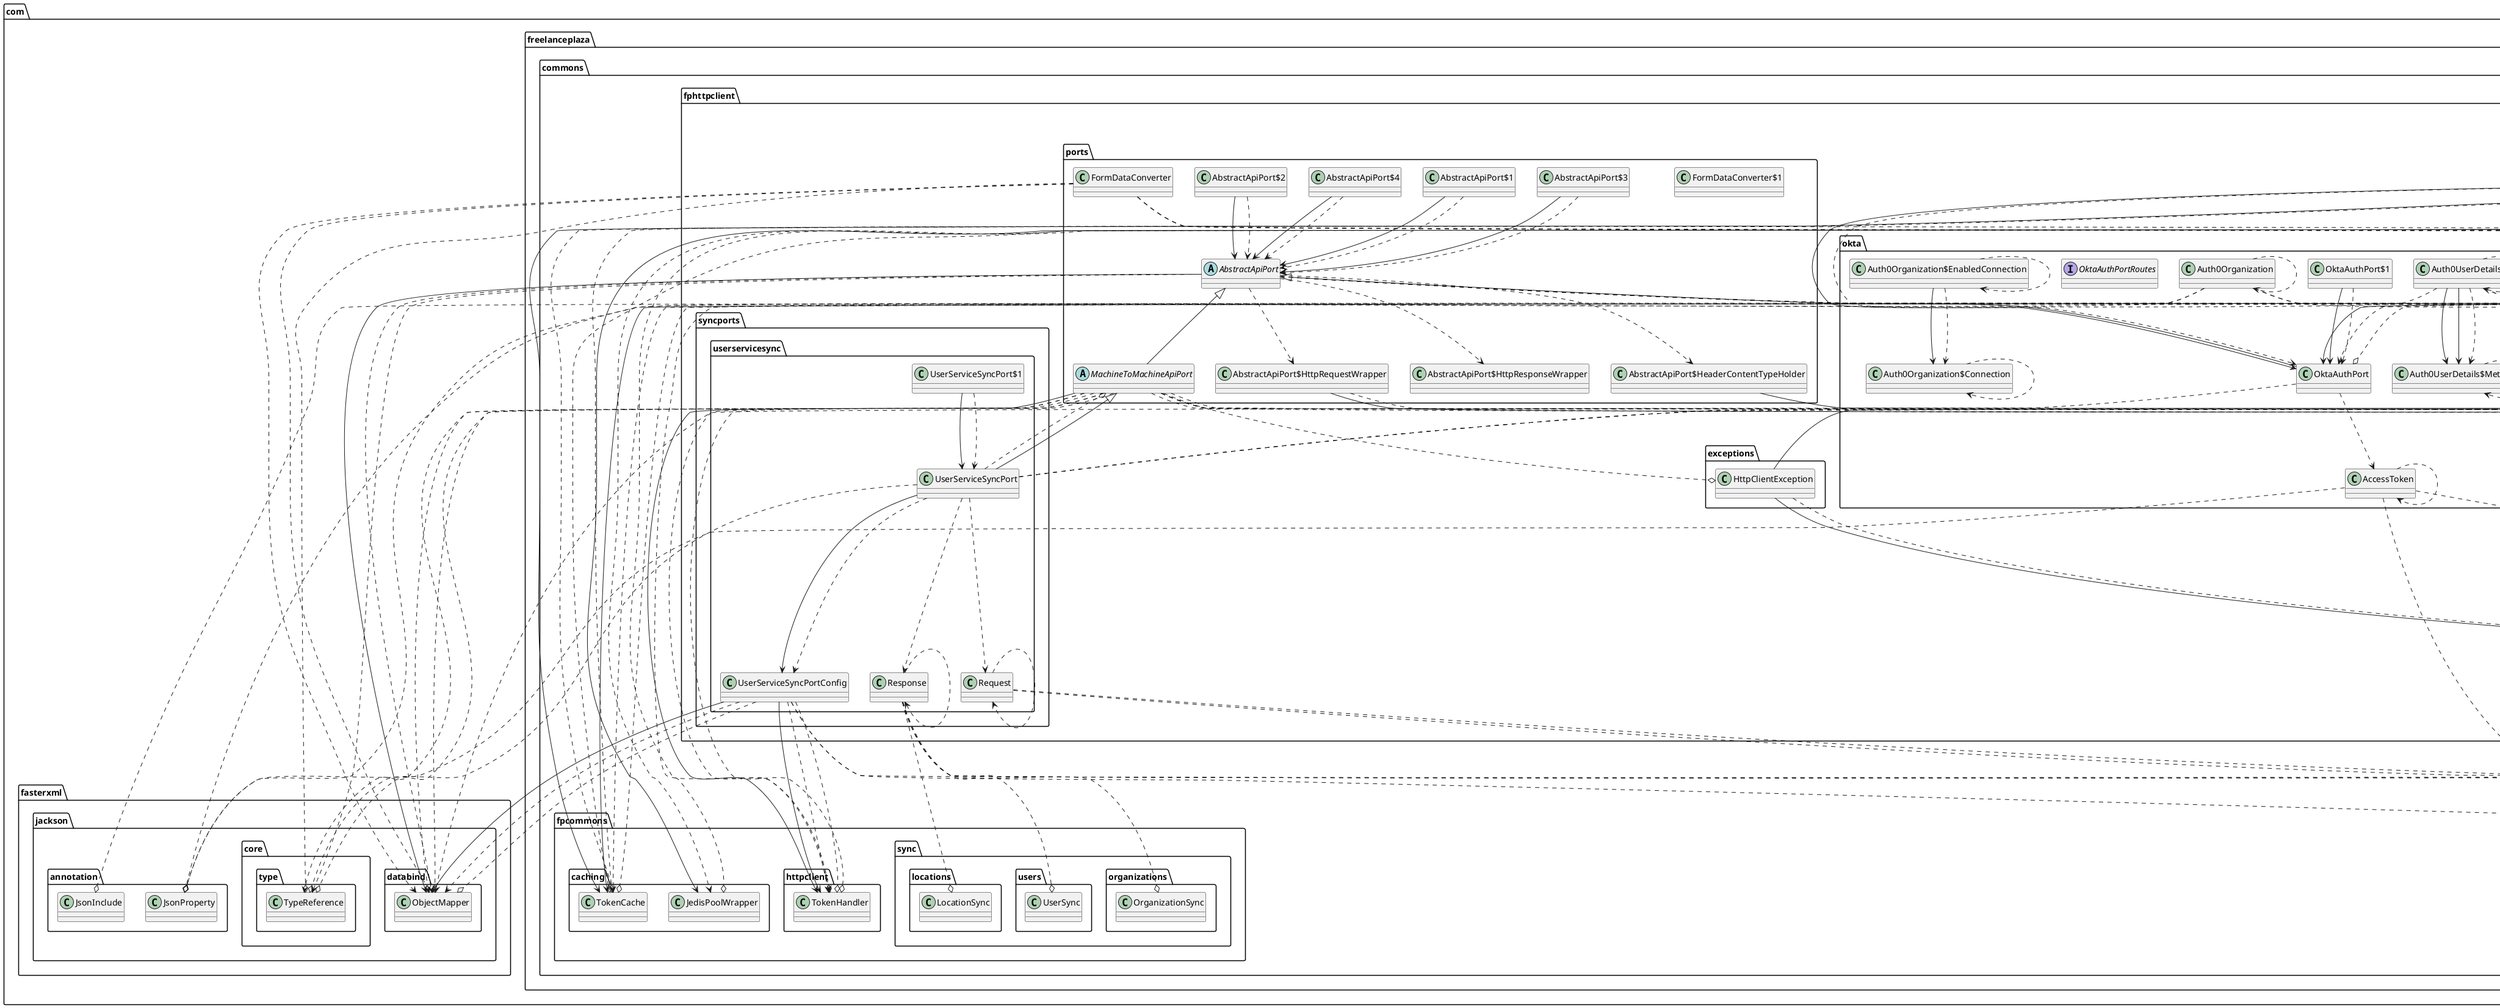 @startuml
'https://plantuml.com/class-diagram

' GENERATE CLASS DIAGRAM ===========
' Generator       : it.brunasti.java.diagrammer.ClassDiagrammer
' Path            : [/Users/paolo/Work/Tadaah/fp-backend-commons/fp-http-client/build/classes/java/main]
' Java Files Path : [/Users/paolo/Work/Tadaah/fp-backend-commons/fp-http-client/src/main/java/]
' Configuration   : [/Users/paolo/IdeaProjects/mine/java-diagrammer/temp/tadaah/config.json]
' Generated at    : Thu Jan 16 13:38:45 CET 2025



' CLASSES =======
class com.freelanceplaza.commons.fphttpclient.tokenhandlers.cache.MapTokenCache
class com.freelanceplaza.commons.fphttpclient.okta.Auth0Organization
class com.freelanceplaza.commons.fphttpclient.ports.AbstractApiPort$HeaderContentTypeHolder
class com.freelanceplaza.commons.fphttpclient.authproxy.requests.CreateOrganizationUserRequest
class com.freelanceplaza.commons.fphttpclient.authproxy.requests.AddMembersToOrganizationRequest
class com.freelanceplaza.commons.fphttpclient.authproxy.requests.AddRolesToOrganizationMemberRequest
class com.freelanceplaza.commons.fphttpclient.authproxy.requests.AssignIdRequest
class com.freelanceplaza.commons.fphttpclient.syncports.userservicesync.UserServiceSyncPortConfig
class com.freelanceplaza.commons.fphttpclient.ports.FormDataConverter$1
class com.freelanceplaza.commons.fphttpclient.ports.AbstractApiPort$2
class com.freelanceplaza.commons.fphttpclient.ports.AbstractApiPort$3
class com.freelanceplaza.commons.fphttpclient.tokenhandlers.ClientCredentialsTokenHandler$ClientCredentialsTokenHandlerBuilder
class com.freelanceplaza.commons.fphttpclient.ports.AbstractApiPort$4
class com.freelanceplaza.commons.fphttpclient.okta.Auth0UserDetails$Metadata
class com.freelanceplaza.commons.fphttpclient.tokenhandlers.ClientCredentialsTokenHandler
class com.freelanceplaza.commons.fphttpclient.ports.AbstractApiPort$1
class com.freelanceplaza.commons.fphttpclient.tokenhandlers.cache.RedisTokenCache
class com.freelanceplaza.commons.fphttpclient.syncports.userservicesync.UserServiceSyncPort$1
class com.freelanceplaza.commons.fphttpclient.okta.Auth0UserDetails$Identity
class com.freelanceplaza.commons.fphttpclient.syncports.userservicesync.Request
class com.freelanceplaza.commons.fphttpclient.okta.OktaAuthPort$1
class com.freelanceplaza.commons.fphttpclient.okta.Auth0UserDetails
class com.freelanceplaza.commons.fphttpclient.okta.OktaAuthPort
abstract com.freelanceplaza.commons.fphttpclient.ports.AbstractApiPort
abstract com.freelanceplaza.commons.fphttpclient.ports.MachineToMachineApiPort
class com.freelanceplaza.commons.fphttpclient.okta.Auth0Organization$EnabledConnection
interface com.freelanceplaza.commons.fphttpclient.okta.OktaAuthPortRoutes
class com.freelanceplaza.commons.fphttpclient.authproxy.requests.CreateOrganizationRequest
class com.freelanceplaza.commons.fphttpclient.okta.Auth0Role
class com.freelanceplaza.commons.fphttpclient.okta.Auth0Organization$Connection
class com.freelanceplaza.commons.fphttpclient.tokenhandlers.cache.MapTokenCache$CacheObject
class com.freelanceplaza.commons.fphttpclient.ports.FormDataConverter
class com.freelanceplaza.commons.fphttpclient.ports.AbstractApiPort$HttpResponseWrapper
class com.freelanceplaza.commons.fphttpclient.syncports.userservicesync.Response
class com.freelanceplaza.commons.fphttpclient.syncports.userservicesync.UserServiceSyncPort
class com.freelanceplaza.commons.fphttpclient.ports.AbstractApiPort$HttpRequestWrapper
class com.freelanceplaza.commons.fphttpclient.okta.AccessToken
class com.freelanceplaza.commons.fphttpclient.exceptions.HttpClientException

' INHERITANCES =======
java.lang.Record <|-- com.freelanceplaza.commons.fphttpclient.ports.AbstractApiPort$HeaderContentTypeHolder
com.freelanceplaza.commons.fphttpclient.ports.AbstractApiPort <|-- com.freelanceplaza.commons.fphttpclient.okta.OktaAuthPort
com.freelanceplaza.commons.fphttpclient.ports.AbstractApiPort <|-- com.freelanceplaza.commons.fphttpclient.ports.MachineToMachineApiPort
java.lang.Record <|-- com.freelanceplaza.commons.fphttpclient.tokenhandlers.cache.MapTokenCache$CacheObject
com.freelanceplaza.commons.fphttpclient.ports.MachineToMachineApiPort <|-- com.freelanceplaza.commons.fphttpclient.syncports.userservicesync.UserServiceSyncPort
java.lang.RuntimeException <|-- com.freelanceplaza.commons.fphttpclient.exceptions.HttpClientException

' IMPLEMENT INTERFACE =======

' FIELDS =======
com.freelanceplaza.commons.fphttpclient.syncports.userservicesync.UserServiceSyncPortConfig --> com.fasterxml.jackson.databind.ObjectMapper
com.freelanceplaza.commons.fphttpclient.syncports.userservicesync.UserServiceSyncPortConfig --> com.freelanceplaza.commons.fpcommons.httpclient.TokenHandler
com.freelanceplaza.commons.fphttpclient.ports.AbstractApiPort$2 --> com.freelanceplaza.commons.fphttpclient.ports.AbstractApiPort
com.freelanceplaza.commons.fphttpclient.ports.AbstractApiPort$3 --> com.freelanceplaza.commons.fphttpclient.ports.AbstractApiPort
com.freelanceplaza.commons.fphttpclient.tokenhandlers.ClientCredentialsTokenHandler$ClientCredentialsTokenHandlerBuilder --> com.freelanceplaza.commons.fphttpclient.okta.OktaAuthPort
com.freelanceplaza.commons.fphttpclient.tokenhandlers.ClientCredentialsTokenHandler$ClientCredentialsTokenHandlerBuilder --> com.freelanceplaza.commons.fpcommons.caching.TokenCache
com.freelanceplaza.commons.fphttpclient.ports.AbstractApiPort$4 --> com.freelanceplaza.commons.fphttpclient.ports.AbstractApiPort
com.freelanceplaza.commons.fphttpclient.tokenhandlers.ClientCredentialsTokenHandler --> com.freelanceplaza.commons.fphttpclient.okta.OktaAuthPort
com.freelanceplaza.commons.fphttpclient.tokenhandlers.ClientCredentialsTokenHandler --> com.freelanceplaza.commons.fpcommons.caching.TokenCache
com.freelanceplaza.commons.fphttpclient.ports.AbstractApiPort$1 --> com.freelanceplaza.commons.fphttpclient.ports.AbstractApiPort
com.freelanceplaza.commons.fphttpclient.tokenhandlers.cache.RedisTokenCache --> com.freelanceplaza.commons.fpcommons.caching.JedisPoolWrapper
com.freelanceplaza.commons.fphttpclient.syncports.userservicesync.UserServiceSyncPort$1 --> com.freelanceplaza.commons.fphttpclient.syncports.userservicesync.UserServiceSyncPort
com.freelanceplaza.commons.fphttpclient.okta.OktaAuthPort$1 --> com.freelanceplaza.commons.fphttpclient.okta.OktaAuthPort
com.freelanceplaza.commons.fphttpclient.okta.Auth0UserDetails --> com.freelanceplaza.commons.fphttpclient.okta.Auth0UserDetails$Metadata
com.freelanceplaza.commons.fphttpclient.okta.Auth0UserDetails --> com.freelanceplaza.commons.fphttpclient.okta.Auth0UserDetails$Metadata
com.freelanceplaza.commons.fphttpclient.ports.AbstractApiPort --> com.fasterxml.jackson.databind.ObjectMapper
com.freelanceplaza.commons.fphttpclient.ports.MachineToMachineApiPort --> com.freelanceplaza.commons.fpcommons.httpclient.TokenHandler
com.freelanceplaza.commons.fphttpclient.okta.Auth0Organization$EnabledConnection --> com.freelanceplaza.commons.fphttpclient.okta.Auth0Organization$Connection
com.freelanceplaza.commons.fphttpclient.tokenhandlers.cache.MapTokenCache$CacheObject --> java.time.LocalDateTime
com.freelanceplaza.commons.fphttpclient.syncports.userservicesync.UserServiceSyncPort --> com.freelanceplaza.commons.fphttpclient.syncports.userservicesync.UserServiceSyncPortConfig
com.freelanceplaza.commons.fphttpclient.ports.AbstractApiPort$HttpRequestWrapper --> org.apache.http.client.methods.HttpRequestBase
com.freelanceplaza.commons.fphttpclient.exceptions.HttpClientException --> org.springframework.http.HttpStatus

' USES =======
com.freelanceplaza.commons.fphttpclient.tokenhandlers.cache.MapTokenCache ..> java.time.Duration
com.freelanceplaza.commons.fphttpclient.okta.Auth0Organization ..> com.freelanceplaza.commons.fphttpclient.okta.Auth0Organization
com.freelanceplaza.commons.fphttpclient.authproxy.requests.CreateOrganizationUserRequest ..> com.freelanceplaza.commons.fphttpclient.authproxy.requests.CreateOrganizationUserRequest
com.freelanceplaza.commons.fphttpclient.authproxy.requests.AddMembersToOrganizationRequest ..> com.freelanceplaza.commons.fphttpclient.authproxy.requests.AddMembersToOrganizationRequest
com.freelanceplaza.commons.fphttpclient.authproxy.requests.AddRolesToOrganizationMemberRequest ..> com.freelanceplaza.commons.fphttpclient.authproxy.requests.AddRolesToOrganizationMemberRequest
com.freelanceplaza.commons.fphttpclient.authproxy.requests.AssignIdRequest ..> com.freelanceplaza.commons.fphttpclient.authproxy.requests.AssignIdRequest
com.freelanceplaza.commons.fphttpclient.syncports.userservicesync.UserServiceSyncPortConfig ..> com.fasterxml.jackson.databind.ObjectMapper
com.freelanceplaza.commons.fphttpclient.syncports.userservicesync.UserServiceSyncPortConfig ..> com.freelanceplaza.commons.fpcommons.httpclient.TokenHandler
com.freelanceplaza.commons.fphttpclient.ports.AbstractApiPort$2 ..> com.freelanceplaza.commons.fphttpclient.ports.AbstractApiPort
com.freelanceplaza.commons.fphttpclient.ports.AbstractApiPort$3 ..> com.freelanceplaza.commons.fphttpclient.ports.AbstractApiPort
com.freelanceplaza.commons.fphttpclient.tokenhandlers.ClientCredentialsTokenHandler$ClientCredentialsTokenHandlerBuilder ..> com.freelanceplaza.commons.fphttpclient.tokenhandlers.ClientCredentialsTokenHandler$ClientCredentialsTokenHandlerBuilder
com.freelanceplaza.commons.fphttpclient.tokenhandlers.ClientCredentialsTokenHandler$ClientCredentialsTokenHandlerBuilder ..> com.freelanceplaza.commons.fphttpclient.okta.OktaAuthPort
com.freelanceplaza.commons.fphttpclient.tokenhandlers.ClientCredentialsTokenHandler$ClientCredentialsTokenHandlerBuilder ..> com.freelanceplaza.commons.fpcommons.caching.TokenCache
com.freelanceplaza.commons.fphttpclient.tokenhandlers.ClientCredentialsTokenHandler$ClientCredentialsTokenHandlerBuilder ..> com.freelanceplaza.commons.fphttpclient.tokenhandlers.ClientCredentialsTokenHandler
com.freelanceplaza.commons.fphttpclient.ports.AbstractApiPort$4 ..> com.freelanceplaza.commons.fphttpclient.ports.AbstractApiPort
com.freelanceplaza.commons.fphttpclient.okta.Auth0UserDetails$Metadata ..> com.freelanceplaza.commons.fphttpclient.okta.Auth0UserDetails$Metadata
com.freelanceplaza.commons.fphttpclient.tokenhandlers.ClientCredentialsTokenHandler ..> com.freelanceplaza.commons.fphttpclient.tokenhandlers.ClientCredentialsTokenHandler$ClientCredentialsTokenHandlerBuilder
com.freelanceplaza.commons.fphttpclient.tokenhandlers.ClientCredentialsTokenHandler ..> com.freelanceplaza.commons.fphttpclient.okta.OktaAuthPort
com.freelanceplaza.commons.fphttpclient.tokenhandlers.ClientCredentialsTokenHandler ..> com.freelanceplaza.commons.fpcommons.caching.TokenCache
com.freelanceplaza.commons.fphttpclient.ports.AbstractApiPort$1 ..> com.freelanceplaza.commons.fphttpclient.ports.AbstractApiPort
com.freelanceplaza.commons.fphttpclient.tokenhandlers.cache.RedisTokenCache ..> java.time.Duration
com.freelanceplaza.commons.fphttpclient.tokenhandlers.cache.RedisTokenCache ..> com.freelanceplaza.commons.fpcommons.caching.JedisPoolWrapper
com.freelanceplaza.commons.fphttpclient.syncports.userservicesync.UserServiceSyncPort$1 ..> com.freelanceplaza.commons.fphttpclient.syncports.userservicesync.UserServiceSyncPort
com.freelanceplaza.commons.fphttpclient.okta.Auth0UserDetails$Identity ..> com.freelanceplaza.commons.fphttpclient.okta.Auth0UserDetails$Identity
com.freelanceplaza.commons.fphttpclient.syncports.userservicesync.Request ..> com.freelanceplaza.commons.fphttpclient.syncports.userservicesync.Request
com.freelanceplaza.commons.fphttpclient.okta.OktaAuthPort$1 ..> com.freelanceplaza.commons.fphttpclient.okta.OktaAuthPort
com.freelanceplaza.commons.fphttpclient.okta.Auth0UserDetails ..> com.freelanceplaza.commons.fphttpclient.okta.Auth0UserDetails$Metadata
com.freelanceplaza.commons.fphttpclient.okta.Auth0UserDetails ..> com.freelanceplaza.commons.fphttpclient.okta.Auth0UserDetails
com.freelanceplaza.commons.fphttpclient.okta.OktaAuthPort ..> com.fasterxml.jackson.databind.ObjectMapper
com.freelanceplaza.commons.fphttpclient.okta.OktaAuthPort ..> com.freelanceplaza.commons.fphttpclient.okta.AccessToken
com.freelanceplaza.commons.fphttpclient.ports.AbstractApiPort ..> com.fasterxml.jackson.databind.ObjectMapper
com.freelanceplaza.commons.fphttpclient.ports.AbstractApiPort ..> java.net.URI
com.freelanceplaza.commons.fphttpclient.ports.AbstractApiPort ..> com.fasterxml.jackson.core.type.TypeReference
com.freelanceplaza.commons.fphttpclient.ports.AbstractApiPort ..> org.apache.http.HttpEntity
com.freelanceplaza.commons.fphttpclient.ports.AbstractApiPort ..> org.apache.http.client.methods.HttpRequestBase
com.freelanceplaza.commons.fphttpclient.ports.AbstractApiPort ..> org.apache.http.impl.client.CloseableHttpClient
com.freelanceplaza.commons.fphttpclient.ports.AbstractApiPort ..> com.freelanceplaza.commons.fphttpclient.ports.AbstractApiPort$HeaderContentTypeHolder
com.freelanceplaza.commons.fphttpclient.ports.AbstractApiPort ..> com.freelanceplaza.commons.fphttpclient.ports.AbstractApiPort$HttpRequestWrapper
com.freelanceplaza.commons.fphttpclient.ports.AbstractApiPort ..> com.freelanceplaza.commons.fphttpclient.ports.AbstractApiPort$HttpResponseWrapper
com.freelanceplaza.commons.fphttpclient.ports.MachineToMachineApiPort ..> com.fasterxml.jackson.databind.ObjectMapper
com.freelanceplaza.commons.fphttpclient.ports.MachineToMachineApiPort ..> com.freelanceplaza.commons.fpcommons.httpclient.TokenHandler
com.freelanceplaza.commons.fphttpclient.ports.MachineToMachineApiPort ..> org.apache.http.client.methods.HttpRequestBase
com.freelanceplaza.commons.fphttpclient.ports.MachineToMachineApiPort ..> com.fasterxml.jackson.core.type.TypeReference
com.freelanceplaza.commons.fphttpclient.okta.Auth0Organization$EnabledConnection ..> com.freelanceplaza.commons.fphttpclient.okta.Auth0Organization$Connection
com.freelanceplaza.commons.fphttpclient.okta.Auth0Organization$EnabledConnection ..> com.freelanceplaza.commons.fphttpclient.okta.Auth0Organization$EnabledConnection
com.freelanceplaza.commons.fphttpclient.authproxy.requests.CreateOrganizationRequest ..> com.freelanceplaza.commons.fphttpclient.authproxy.requests.CreateOrganizationRequest
com.freelanceplaza.commons.fphttpclient.okta.Auth0Role ..> com.freelanceplaza.commons.fphttpclient.okta.Auth0Role
com.freelanceplaza.commons.fphttpclient.okta.Auth0Organization$Connection ..> com.freelanceplaza.commons.fphttpclient.okta.Auth0Organization$Connection
com.freelanceplaza.commons.fphttpclient.tokenhandlers.cache.MapTokenCache$CacheObject ..> java.time.LocalDateTime
com.freelanceplaza.commons.fphttpclient.ports.FormDataConverter ..> com.fasterxml.jackson.databind.ObjectMapper
com.freelanceplaza.commons.fphttpclient.syncports.userservicesync.Response ..> com.freelanceplaza.commons.fphttpclient.syncports.userservicesync.Response
com.freelanceplaza.commons.fphttpclient.syncports.userservicesync.UserServiceSyncPort ..> com.freelanceplaza.commons.fphttpclient.syncports.userservicesync.UserServiceSyncPortConfig
com.freelanceplaza.commons.fphttpclient.syncports.userservicesync.UserServiceSyncPort ..> com.freelanceplaza.commons.fphttpclient.syncports.userservicesync.Response
com.freelanceplaza.commons.fphttpclient.syncports.userservicesync.UserServiceSyncPort ..> com.freelanceplaza.commons.fphttpclient.syncports.userservicesync.Request
com.freelanceplaza.commons.fphttpclient.ports.AbstractApiPort$HttpRequestWrapper ..> org.apache.http.client.methods.HttpRequestBase
com.freelanceplaza.commons.fphttpclient.okta.AccessToken ..> com.freelanceplaza.commons.fphttpclient.okta.AccessToken
com.freelanceplaza.commons.fphttpclient.exceptions.HttpClientException ..> org.springframework.http.HttpStatus

' IMPORTS =======
' Java Files Path : /Users/paolo/Work/Tadaah/fp-backend-commons/fp-http-client/src/main/java/
' com.freelanceplaza.commons.fphttpclient.tokenhandlers.cache.MapTokenCache
com.freelanceplaza.commons.fphttpclient.tokenhandlers.cache.MapTokenCache ..o com.freelanceplaza.commons.fpcommons.caching.TokenCache
com.freelanceplaza.commons.fphttpclient.tokenhandlers.cache.MapTokenCache ..o java.time.Duration
com.freelanceplaza.commons.fphttpclient.tokenhandlers.cache.MapTokenCache ..o lombok.RequiredArgsConstructor
com.freelanceplaza.commons.fphttpclient.tokenhandlers.cache.MapTokenCache ..o java.time.LocalDateTime

' com.freelanceplaza.commons.fphttpclient.okta.Auth0Organization
com.freelanceplaza.commons.fphttpclient.okta.Auth0Organization ..o com.fasterxml.jackson.annotation.JsonProperty
com.freelanceplaza.commons.fphttpclient.okta.Auth0Organization ..o lombok.Setter
com.freelanceplaza.commons.fphttpclient.okta.Auth0Organization ..o lombok.Getter
com.freelanceplaza.commons.fphttpclient.okta.Auth0Organization ..o com.fasterxml.jackson.annotation.JsonInclude

' com.freelanceplaza.commons.fphttpclient.ports.AbstractApiPort$HeaderContentTypeHolder

' com.freelanceplaza.commons.fphttpclient.authproxy.requests.CreateOrganizationUserRequest
com.freelanceplaza.commons.fphttpclient.authproxy.requests.CreateOrganizationUserRequest ..o lombok.Setter
com.freelanceplaza.commons.fphttpclient.authproxy.requests.CreateOrganizationUserRequest ..o lombok.Getter

' com.freelanceplaza.commons.fphttpclient.authproxy.requests.AddMembersToOrganizationRequest
com.freelanceplaza.commons.fphttpclient.authproxy.requests.AddMembersToOrganizationRequest ..o lombok.Setter
com.freelanceplaza.commons.fphttpclient.authproxy.requests.AddMembersToOrganizationRequest ..o lombok.Getter

' com.freelanceplaza.commons.fphttpclient.authproxy.requests.AddRolesToOrganizationMemberRequest
com.freelanceplaza.commons.fphttpclient.authproxy.requests.AddRolesToOrganizationMemberRequest ..o lombok.Setter
com.freelanceplaza.commons.fphttpclient.authproxy.requests.AddRolesToOrganizationMemberRequest ..o lombok.Getter

' com.freelanceplaza.commons.fphttpclient.authproxy.requests.AssignIdRequest
com.freelanceplaza.commons.fphttpclient.authproxy.requests.AssignIdRequest ..o lombok.Setter
com.freelanceplaza.commons.fphttpclient.authproxy.requests.AssignIdRequest ..o lombok.Getter

' com.freelanceplaza.commons.fphttpclient.syncports.userservicesync.UserServiceSyncPortConfig
com.freelanceplaza.commons.fphttpclient.syncports.userservicesync.UserServiceSyncPortConfig ..o com.freelanceplaza.commons.fpcommons.httpclient.TokenHandler
com.freelanceplaza.commons.fphttpclient.syncports.userservicesync.UserServiceSyncPortConfig ..o lombok.Getter
com.freelanceplaza.commons.fphttpclient.syncports.userservicesync.UserServiceSyncPortConfig ..o com.fasterxml.jackson.databind.ObjectMapper
com.freelanceplaza.commons.fphttpclient.syncports.userservicesync.UserServiceSyncPortConfig ..o lombok.RequiredArgsConstructor

' com.freelanceplaza.commons.fphttpclient.ports.FormDataConverter$1

' com.freelanceplaza.commons.fphttpclient.ports.AbstractApiPort$2

' com.freelanceplaza.commons.fphttpclient.ports.AbstractApiPort$3

' com.freelanceplaza.commons.fphttpclient.tokenhandlers.ClientCredentialsTokenHandler$ClientCredentialsTokenHandlerBuilder

' com.freelanceplaza.commons.fphttpclient.ports.AbstractApiPort$4

' com.freelanceplaza.commons.fphttpclient.okta.Auth0UserDetails$Metadata

' com.freelanceplaza.commons.fphttpclient.tokenhandlers.ClientCredentialsTokenHandler
com.freelanceplaza.commons.fphttpclient.tokenhandlers.ClientCredentialsTokenHandler ..o com.freelanceplaza.commons.fpcommons.httpclient.TokenHandler
com.freelanceplaza.commons.fphttpclient.tokenhandlers.ClientCredentialsTokenHandler ..o lombok.extern.slf4j.Slf4j
com.freelanceplaza.commons.fphttpclient.tokenhandlers.ClientCredentialsTokenHandler ..o lombok.Builder
com.freelanceplaza.commons.fphttpclient.tokenhandlers.ClientCredentialsTokenHandler ..o com.freelanceplaza.commons.fpcommons.caching.TokenCache
com.freelanceplaza.commons.fphttpclient.tokenhandlers.ClientCredentialsTokenHandler ..o java.net.URISyntaxException
com.freelanceplaza.commons.fphttpclient.tokenhandlers.ClientCredentialsTokenHandler ..o java.time.Duration
com.freelanceplaza.commons.fphttpclient.tokenhandlers.ClientCredentialsTokenHandler ..o lombok.RequiredArgsConstructor
com.freelanceplaza.commons.fphttpclient.tokenhandlers.ClientCredentialsTokenHandler ..o java.io.IOException
com.freelanceplaza.commons.fphttpclient.tokenhandlers.ClientCredentialsTokenHandler ..o com.freelanceplaza.commons.fphttpclient.okta.OktaAuthPort

' com.freelanceplaza.commons.fphttpclient.ports.AbstractApiPort$1

' com.freelanceplaza.commons.fphttpclient.tokenhandlers.cache.RedisTokenCache
com.freelanceplaza.commons.fphttpclient.tokenhandlers.cache.RedisTokenCache ..o lombok.extern.slf4j.Slf4j
com.freelanceplaza.commons.fphttpclient.tokenhandlers.cache.RedisTokenCache ..o com.freelanceplaza.commons.fpcommons.caching.TokenCache
com.freelanceplaza.commons.fphttpclient.tokenhandlers.cache.RedisTokenCache ..o com.freelanceplaza.commons.fpcommons.caching.JedisPoolWrapper
com.freelanceplaza.commons.fphttpclient.tokenhandlers.cache.RedisTokenCache ..o java.time.Duration
com.freelanceplaza.commons.fphttpclient.tokenhandlers.cache.RedisTokenCache ..o lombok.RequiredArgsConstructor

' com.freelanceplaza.commons.fphttpclient.syncports.userservicesync.UserServiceSyncPort$1

' com.freelanceplaza.commons.fphttpclient.okta.Auth0UserDetails$Identity

' com.freelanceplaza.commons.fphttpclient.syncports.userservicesync.Request
com.freelanceplaza.commons.fphttpclient.syncports.userservicesync.Request ..o lombok.Setter
com.freelanceplaza.commons.fphttpclient.syncports.userservicesync.Request ..o lombok.Getter

' com.freelanceplaza.commons.fphttpclient.okta.OktaAuthPort$1

' com.freelanceplaza.commons.fphttpclient.okta.Auth0UserDetails
com.freelanceplaza.commons.fphttpclient.okta.Auth0UserDetails ..o com.fasterxml.jackson.annotation.JsonProperty
com.freelanceplaza.commons.fphttpclient.okta.Auth0UserDetails ..o lombok.Setter
com.freelanceplaza.commons.fphttpclient.okta.Auth0UserDetails ..o lombok.Getter

' com.freelanceplaza.commons.fphttpclient.okta.OktaAuthPort

' com.freelanceplaza.commons.fphttpclient.ports.AbstractApiPort

' com.freelanceplaza.commons.fphttpclient.ports.MachineToMachineApiPort
com.freelanceplaza.commons.fphttpclient.ports.MachineToMachineApiPort ..o com.freelanceplaza.commons.fpcommons.httpclient.TokenHandler
com.freelanceplaza.commons.fphttpclient.ports.MachineToMachineApiPort ..o lombok.extern.slf4j.Slf4j
com.freelanceplaza.commons.fphttpclient.ports.MachineToMachineApiPort ..o java.net.URISyntaxException
com.freelanceplaza.commons.fphttpclient.ports.MachineToMachineApiPort ..o com.fasterxml.jackson.databind.ObjectMapper
com.freelanceplaza.commons.fphttpclient.ports.MachineToMachineApiPort ..o org.apache.http.client.methods.HttpRequestBase
com.freelanceplaza.commons.fphttpclient.ports.MachineToMachineApiPort ..o java.io.IOException
com.freelanceplaza.commons.fphttpclient.ports.MachineToMachineApiPort ..o com.fasterxml.jackson.core.type.TypeReference
com.freelanceplaza.commons.fphttpclient.ports.MachineToMachineApiPort ..o com.freelanceplaza.commons.fphttpclient.exceptions.HttpClientException
com.freelanceplaza.commons.fphttpclient.ports.MachineToMachineApiPort ..o org.apache.http.HttpHeaders

' com.freelanceplaza.commons.fphttpclient.okta.Auth0Organization$EnabledConnection

' com.freelanceplaza.commons.fphttpclient.okta.OktaAuthPortRoutes

' com.freelanceplaza.commons.fphttpclient.authproxy.requests.CreateOrganizationRequest
com.freelanceplaza.commons.fphttpclient.authproxy.requests.CreateOrganizationRequest ..o lombok.Setter
com.freelanceplaza.commons.fphttpclient.authproxy.requests.CreateOrganizationRequest ..o lombok.Getter

' com.freelanceplaza.commons.fphttpclient.okta.Auth0Role
com.freelanceplaza.commons.fphttpclient.okta.Auth0Role ..o lombok.Setter
com.freelanceplaza.commons.fphttpclient.okta.Auth0Role ..o lombok.Getter
com.freelanceplaza.commons.fphttpclient.okta.Auth0Role ..o lombok.EqualsAndHashCode

' com.freelanceplaza.commons.fphttpclient.okta.Auth0Organization$Connection

' com.freelanceplaza.commons.fphttpclient.tokenhandlers.cache.MapTokenCache$CacheObject

' com.freelanceplaza.commons.fphttpclient.ports.FormDataConverter
com.freelanceplaza.commons.fphttpclient.ports.FormDataConverter ..o lombok.experimental.UtilityClass
com.freelanceplaza.commons.fphttpclient.ports.FormDataConverter ..o org.apache.http.message.BasicNameValuePair
com.freelanceplaza.commons.fphttpclient.ports.FormDataConverter ..o com.fasterxml.jackson.databind.ObjectMapper
com.freelanceplaza.commons.fphttpclient.ports.FormDataConverter ..o com.fasterxml.jackson.core.type.TypeReference
com.freelanceplaza.commons.fphttpclient.ports.FormDataConverter ..o java.io.File

' com.freelanceplaza.commons.fphttpclient.ports.AbstractApiPort$HttpResponseWrapper

' com.freelanceplaza.commons.fphttpclient.syncports.userservicesync.Response
com.freelanceplaza.commons.fphttpclient.syncports.userservicesync.Response ..o com.freelanceplaza.commons.fpcommons.sync.organizations.OrganizationSync
com.freelanceplaza.commons.fphttpclient.syncports.userservicesync.Response ..o lombok.Setter
com.freelanceplaza.commons.fphttpclient.syncports.userservicesync.Response ..o com.freelanceplaza.commons.fpcommons.sync.users.UserSync
com.freelanceplaza.commons.fphttpclient.syncports.userservicesync.Response ..o lombok.Getter
com.freelanceplaza.commons.fphttpclient.syncports.userservicesync.Response ..o com.freelanceplaza.commons.fpcommons.sync.locations.LocationSync

' com.freelanceplaza.commons.fphttpclient.syncports.userservicesync.UserServiceSyncPort
com.freelanceplaza.commons.fphttpclient.syncports.userservicesync.UserServiceSyncPort ..o com.freelanceplaza.commons.fphttpclient.ports.MachineToMachineApiPort
com.freelanceplaza.commons.fphttpclient.syncports.userservicesync.UserServiceSyncPort ..o java.net.URISyntaxException
com.freelanceplaza.commons.fphttpclient.syncports.userservicesync.UserServiceSyncPort ..o java.io.IOException
com.freelanceplaza.commons.fphttpclient.syncports.userservicesync.UserServiceSyncPort ..o java.net.URI
com.freelanceplaza.commons.fphttpclient.syncports.userservicesync.UserServiceSyncPort ..o com.fasterxml.jackson.core.type.TypeReference

' com.freelanceplaza.commons.fphttpclient.ports.AbstractApiPort$HttpRequestWrapper

' com.freelanceplaza.commons.fphttpclient.okta.AccessToken
com.freelanceplaza.commons.fphttpclient.okta.AccessToken ..o com.fasterxml.jackson.annotation.JsonProperty
com.freelanceplaza.commons.fphttpclient.okta.AccessToken ..o lombok.Setter
com.freelanceplaza.commons.fphttpclient.okta.AccessToken ..o lombok.Getter

' com.freelanceplaza.commons.fphttpclient.exceptions.HttpClientException



@enduml
